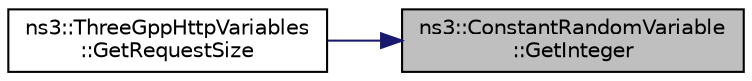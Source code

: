 digraph "ns3::ConstantRandomVariable::GetInteger"
{
 // LATEX_PDF_SIZE
  edge [fontname="Helvetica",fontsize="10",labelfontname="Helvetica",labelfontsize="10"];
  node [fontname="Helvetica",fontsize="10",shape=record];
  rankdir="RL";
  Node1 [label="ns3::ConstantRandomVariable\l::GetInteger",height=0.2,width=0.4,color="black", fillcolor="grey75", style="filled", fontcolor="black",tooltip="Get the next random value, as an integer equal to the argument."];
  Node1 -> Node2 [dir="back",color="midnightblue",fontsize="10",style="solid",fontname="Helvetica"];
  Node2 [label="ns3::ThreeGppHttpVariables\l::GetRequestSize",height=0.2,width=0.4,color="black", fillcolor="white", style="filled",URL="$classns3_1_1_three_gpp_http_variables.html#a6f8d194401dd3259cc5eb68bfb45f4e6",tooltip="Returns the constant HTTP request size in bytes."];
}
